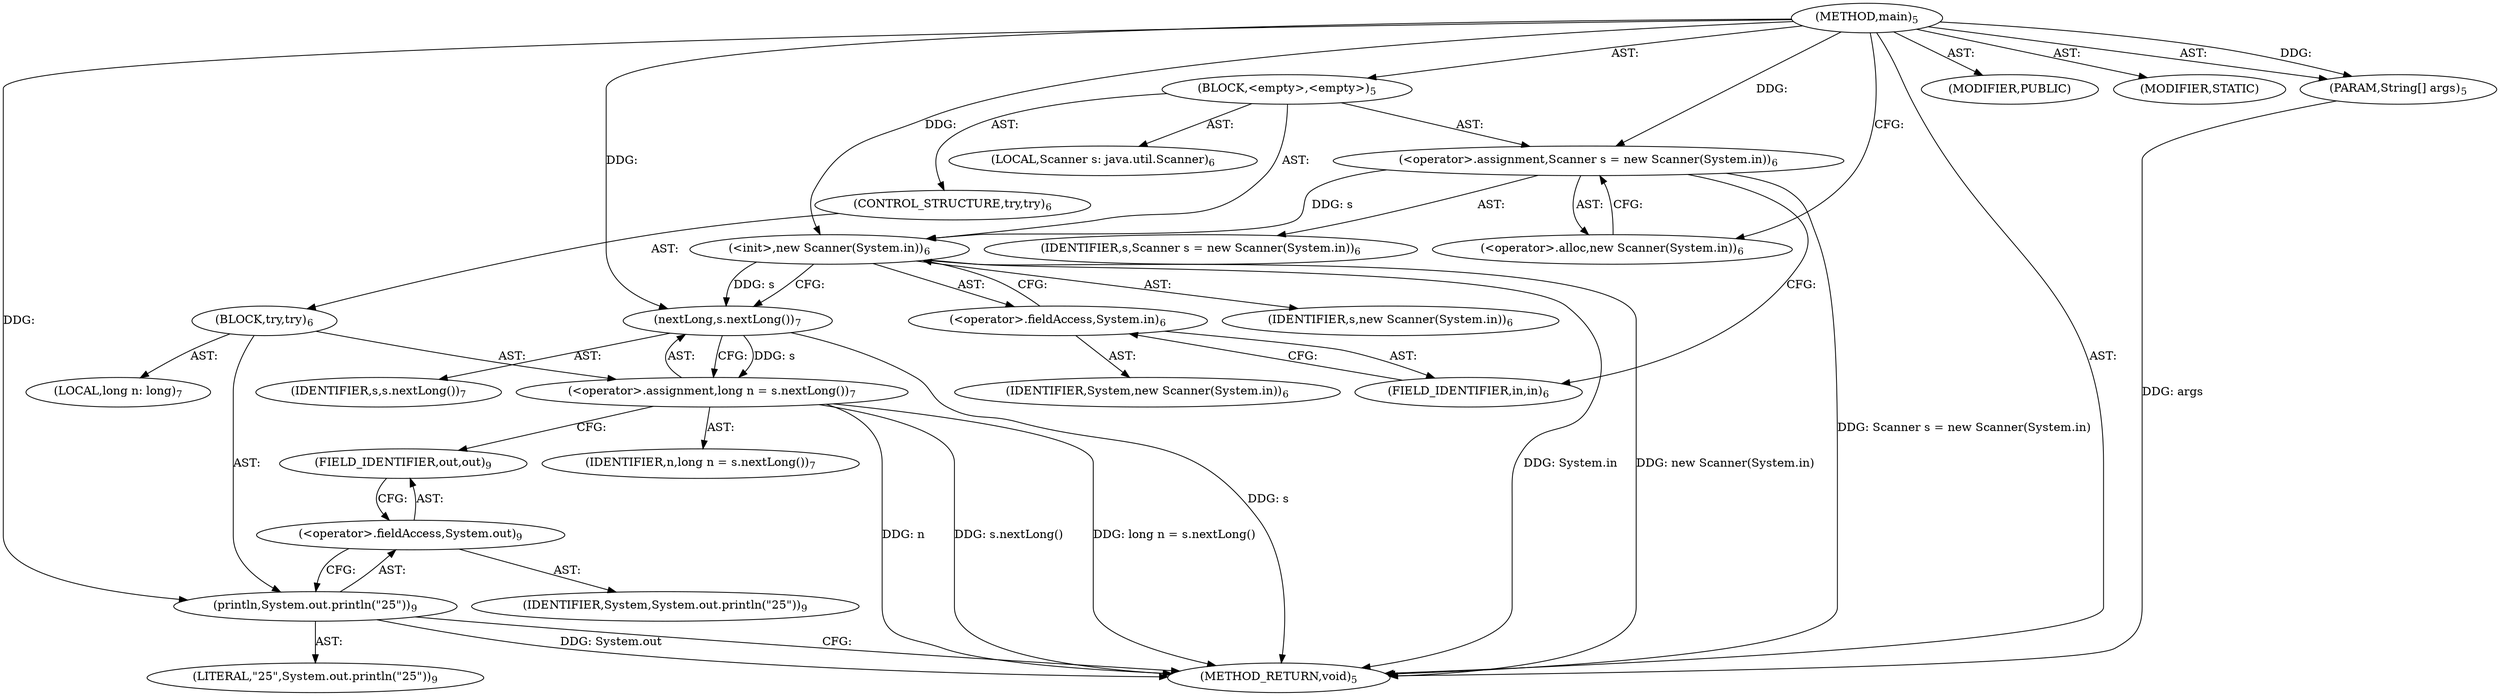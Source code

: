 digraph "main" {  
"19" [label = <(METHOD,main)<SUB>5</SUB>> ]
"20" [label = <(PARAM,String[] args)<SUB>5</SUB>> ]
"21" [label = <(BLOCK,&lt;empty&gt;,&lt;empty&gt;)<SUB>5</SUB>> ]
"4" [label = <(LOCAL,Scanner s: java.util.Scanner)<SUB>6</SUB>> ]
"22" [label = <(&lt;operator&gt;.assignment,Scanner s = new Scanner(System.in))<SUB>6</SUB>> ]
"23" [label = <(IDENTIFIER,s,Scanner s = new Scanner(System.in))<SUB>6</SUB>> ]
"24" [label = <(&lt;operator&gt;.alloc,new Scanner(System.in))<SUB>6</SUB>> ]
"25" [label = <(&lt;init&gt;,new Scanner(System.in))<SUB>6</SUB>> ]
"3" [label = <(IDENTIFIER,s,new Scanner(System.in))<SUB>6</SUB>> ]
"26" [label = <(&lt;operator&gt;.fieldAccess,System.in)<SUB>6</SUB>> ]
"27" [label = <(IDENTIFIER,System,new Scanner(System.in))<SUB>6</SUB>> ]
"28" [label = <(FIELD_IDENTIFIER,in,in)<SUB>6</SUB>> ]
"29" [label = <(CONTROL_STRUCTURE,try,try)<SUB>6</SUB>> ]
"30" [label = <(BLOCK,try,try)<SUB>6</SUB>> ]
"31" [label = <(LOCAL,long n: long)<SUB>7</SUB>> ]
"32" [label = <(&lt;operator&gt;.assignment,long n = s.nextLong())<SUB>7</SUB>> ]
"33" [label = <(IDENTIFIER,n,long n = s.nextLong())<SUB>7</SUB>> ]
"34" [label = <(nextLong,s.nextLong())<SUB>7</SUB>> ]
"35" [label = <(IDENTIFIER,s,s.nextLong())<SUB>7</SUB>> ]
"36" [label = <(println,System.out.println(&quot;25&quot;))<SUB>9</SUB>> ]
"37" [label = <(&lt;operator&gt;.fieldAccess,System.out)<SUB>9</SUB>> ]
"38" [label = <(IDENTIFIER,System,System.out.println(&quot;25&quot;))<SUB>9</SUB>> ]
"39" [label = <(FIELD_IDENTIFIER,out,out)<SUB>9</SUB>> ]
"40" [label = <(LITERAL,&quot;25&quot;,System.out.println(&quot;25&quot;))<SUB>9</SUB>> ]
"41" [label = <(MODIFIER,PUBLIC)> ]
"42" [label = <(MODIFIER,STATIC)> ]
"43" [label = <(METHOD_RETURN,void)<SUB>5</SUB>> ]
  "19" -> "20"  [ label = "AST: "] 
  "19" -> "21"  [ label = "AST: "] 
  "19" -> "41"  [ label = "AST: "] 
  "19" -> "42"  [ label = "AST: "] 
  "19" -> "43"  [ label = "AST: "] 
  "21" -> "4"  [ label = "AST: "] 
  "21" -> "22"  [ label = "AST: "] 
  "21" -> "25"  [ label = "AST: "] 
  "21" -> "29"  [ label = "AST: "] 
  "22" -> "23"  [ label = "AST: "] 
  "22" -> "24"  [ label = "AST: "] 
  "25" -> "3"  [ label = "AST: "] 
  "25" -> "26"  [ label = "AST: "] 
  "26" -> "27"  [ label = "AST: "] 
  "26" -> "28"  [ label = "AST: "] 
  "29" -> "30"  [ label = "AST: "] 
  "30" -> "31"  [ label = "AST: "] 
  "30" -> "32"  [ label = "AST: "] 
  "30" -> "36"  [ label = "AST: "] 
  "32" -> "33"  [ label = "AST: "] 
  "32" -> "34"  [ label = "AST: "] 
  "34" -> "35"  [ label = "AST: "] 
  "36" -> "37"  [ label = "AST: "] 
  "36" -> "40"  [ label = "AST: "] 
  "37" -> "38"  [ label = "AST: "] 
  "37" -> "39"  [ label = "AST: "] 
  "22" -> "28"  [ label = "CFG: "] 
  "25" -> "34"  [ label = "CFG: "] 
  "24" -> "22"  [ label = "CFG: "] 
  "26" -> "25"  [ label = "CFG: "] 
  "28" -> "26"  [ label = "CFG: "] 
  "32" -> "39"  [ label = "CFG: "] 
  "36" -> "43"  [ label = "CFG: "] 
  "34" -> "32"  [ label = "CFG: "] 
  "37" -> "36"  [ label = "CFG: "] 
  "39" -> "37"  [ label = "CFG: "] 
  "19" -> "24"  [ label = "CFG: "] 
  "20" -> "43"  [ label = "DDG: args"] 
  "22" -> "43"  [ label = "DDG: Scanner s = new Scanner(System.in)"] 
  "25" -> "43"  [ label = "DDG: System.in"] 
  "25" -> "43"  [ label = "DDG: new Scanner(System.in)"] 
  "32" -> "43"  [ label = "DDG: n"] 
  "34" -> "43"  [ label = "DDG: s"] 
  "32" -> "43"  [ label = "DDG: s.nextLong()"] 
  "32" -> "43"  [ label = "DDG: long n = s.nextLong()"] 
  "36" -> "43"  [ label = "DDG: System.out"] 
  "19" -> "20"  [ label = "DDG: "] 
  "19" -> "22"  [ label = "DDG: "] 
  "22" -> "25"  [ label = "DDG: s"] 
  "19" -> "25"  [ label = "DDG: "] 
  "34" -> "32"  [ label = "DDG: s"] 
  "19" -> "36"  [ label = "DDG: "] 
  "25" -> "34"  [ label = "DDG: s"] 
  "19" -> "34"  [ label = "DDG: "] 
}
